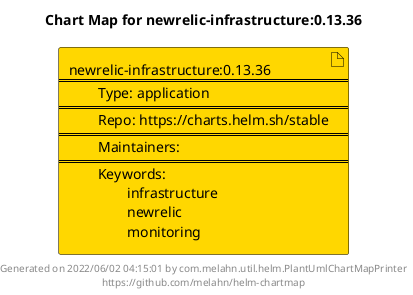 @startuml
skinparam linetype ortho
skinparam backgroundColor white
skinparam usecaseBorderColor black
skinparam usecaseArrowColor LightSlateGray
skinparam artifactBorderColor black
skinparam artifactArrowColor LightSlateGray

title Chart Map for newrelic-infrastructure:0.13.36

'There is one referenced Helm Chart
artifact "newrelic-infrastructure:0.13.36\n====\n\tType: application\n====\n\tRepo: https://charts.helm.sh/stable\n====\n\tMaintainers: \n====\n\tKeywords: \n\t\tinfrastructure\n\t\tnewrelic\n\t\tmonitoring" as newrelic_infrastructure_0_13_36 #Gold

'There are 0 referenced Docker Images

'Chart Dependencies

center footer Generated on 2022/06/02 04:15:01 by com.melahn.util.helm.PlantUmlChartMapPrinter\nhttps://github.com/melahn/helm-chartmap
@enduml
